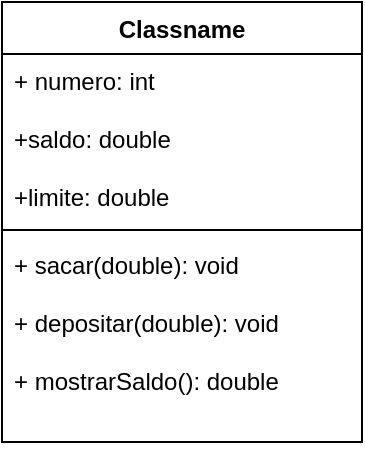 <mxfile version="21.0.8" type="device"><diagram name="Página-1" id="HpJCj9muBuKamyN-07J8"><mxGraphModel dx="474" dy="795" grid="1" gridSize="10" guides="1" tooltips="1" connect="1" arrows="1" fold="1" page="1" pageScale="1" pageWidth="827" pageHeight="1169" math="0" shadow="0"><root><mxCell id="0"/><mxCell id="1" parent="0"/><mxCell id="lxUAa65LCVWkyYR2AKwV-1" value="Classname" style="swimlane;fontStyle=1;align=center;verticalAlign=top;childLayout=stackLayout;horizontal=1;startSize=26;horizontalStack=0;resizeParent=1;resizeParentMax=0;resizeLast=0;collapsible=1;marginBottom=0;whiteSpace=wrap;html=1;" vertex="1" parent="1"><mxGeometry x="250" y="290" width="180" height="220" as="geometry"/></mxCell><mxCell id="lxUAa65LCVWkyYR2AKwV-2" value="+ numero: int&lt;br&gt;&lt;br&gt;+saldo: double&lt;br&gt;&lt;br&gt;+limite: double&lt;br&gt;" style="text;strokeColor=none;fillColor=none;align=left;verticalAlign=top;spacingLeft=4;spacingRight=4;overflow=hidden;rotatable=0;points=[[0,0.5],[1,0.5]];portConstraint=eastwest;whiteSpace=wrap;html=1;" vertex="1" parent="lxUAa65LCVWkyYR2AKwV-1"><mxGeometry y="26" width="180" height="84" as="geometry"/></mxCell><mxCell id="lxUAa65LCVWkyYR2AKwV-3" value="" style="line;strokeWidth=1;fillColor=none;align=left;verticalAlign=middle;spacingTop=-1;spacingLeft=3;spacingRight=3;rotatable=0;labelPosition=right;points=[];portConstraint=eastwest;strokeColor=inherit;" vertex="1" parent="lxUAa65LCVWkyYR2AKwV-1"><mxGeometry y="110" width="180" height="8" as="geometry"/></mxCell><mxCell id="lxUAa65LCVWkyYR2AKwV-4" value="+ sacar(double): void&lt;br&gt;&lt;br&gt;+ depositar(double): void&lt;br&gt;&lt;br&gt;+ mostrarSaldo(): double" style="text;strokeColor=none;fillColor=none;align=left;verticalAlign=top;spacingLeft=4;spacingRight=4;overflow=hidden;rotatable=0;points=[[0,0.5],[1,0.5]];portConstraint=eastwest;whiteSpace=wrap;html=1;" vertex="1" parent="lxUAa65LCVWkyYR2AKwV-1"><mxGeometry y="118" width="180" height="102" as="geometry"/></mxCell></root></mxGraphModel></diagram></mxfile>
